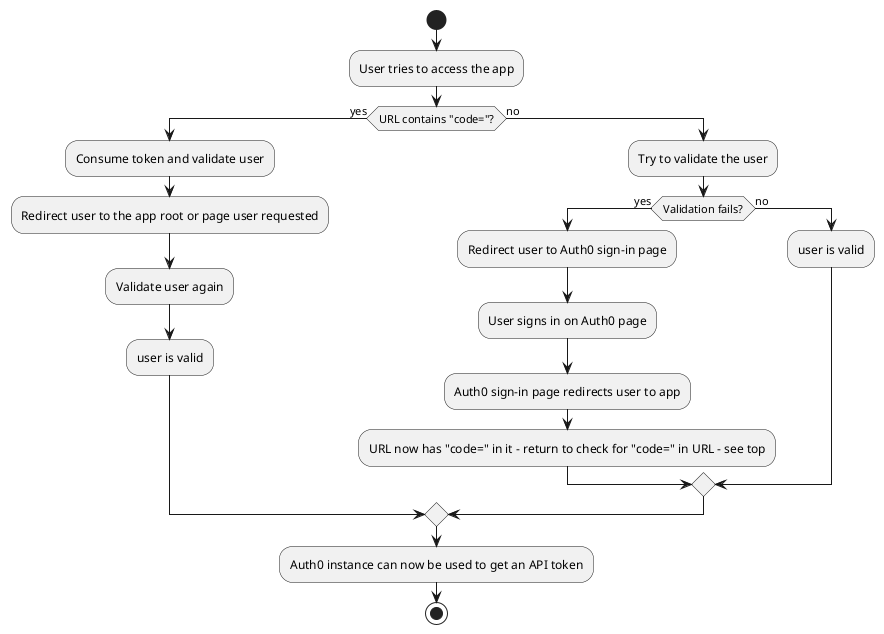 @startuml Sign In Flow Diagram
start

:User tries to access the app;

if (URL contains "code="?) then (yes)
:Consume token and validate user;
:Redirect user to the app root or page user requested;
:Validate user again;
:user is valid;
else (no)
:Try to validate the user;
if (Validation fails?) then (yes)
  :Redirect user to Auth0 sign-in page;
  :User signs in on Auth0 page;
  :Auth0 sign-in page redirects user to app;
  :URL now has "code=" in it - return to check for "code=" in URL - see top;
else (no)
  :user is valid;
endif
endif

:Auth0 instance can now be used to get an API token;

stop
@enduml
